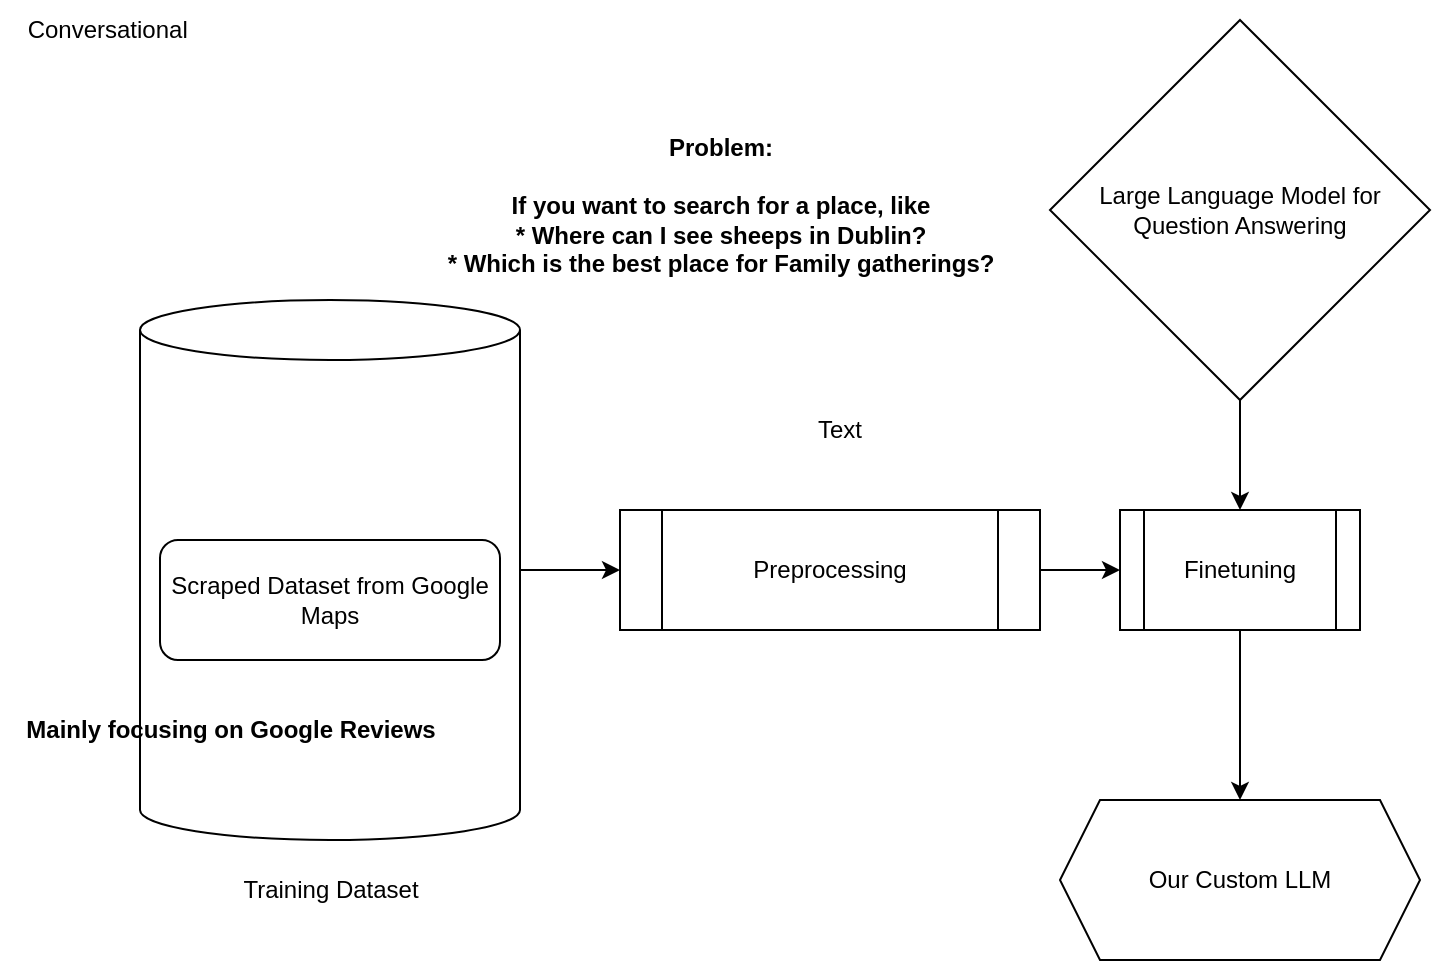 <mxfile version="24.6.4" type="github">
  <diagram name="Page-1" id="iKAXJZAf1PLXWyzWDuRM">
    <mxGraphModel dx="1050" dy="557" grid="1" gridSize="10" guides="1" tooltips="1" connect="1" arrows="1" fold="1" page="1" pageScale="1" pageWidth="850" pageHeight="1100" math="0" shadow="0">
      <root>
        <mxCell id="0" />
        <mxCell id="1" parent="0" />
        <mxCell id="0VwKaWO4Tse9whwEBI7w-8" value="" style="edgeStyle=orthogonalEdgeStyle;rounded=0;orthogonalLoop=1;jettySize=auto;html=1;" parent="1" source="0VwKaWO4Tse9whwEBI7w-4" target="0VwKaWO4Tse9whwEBI7w-6" edge="1">
          <mxGeometry relative="1" as="geometry" />
        </mxCell>
        <mxCell id="0VwKaWO4Tse9whwEBI7w-4" value="" style="shape=cylinder3;whiteSpace=wrap;html=1;boundedLbl=1;backgroundOutline=1;size=15;" parent="1" vertex="1">
          <mxGeometry x="120" y="190" width="190" height="270" as="geometry" />
        </mxCell>
        <mxCell id="0VwKaWO4Tse9whwEBI7w-3" value="Scraped Dataset from Google Maps" style="rounded=1;whiteSpace=wrap;html=1;" parent="1" vertex="1">
          <mxGeometry x="130" y="310" width="170" height="60" as="geometry" />
        </mxCell>
        <mxCell id="0VwKaWO4Tse9whwEBI7w-5" value="Training Dataset" style="text;html=1;align=center;verticalAlign=middle;resizable=0;points=[];autosize=1;strokeColor=none;fillColor=none;" parent="1" vertex="1">
          <mxGeometry x="160" y="470" width="110" height="30" as="geometry" />
        </mxCell>
        <mxCell id="0VwKaWO4Tse9whwEBI7w-15" value="" style="edgeStyle=orthogonalEdgeStyle;rounded=0;orthogonalLoop=1;jettySize=auto;html=1;" parent="1" source="0VwKaWO4Tse9whwEBI7w-6" target="0VwKaWO4Tse9whwEBI7w-13" edge="1">
          <mxGeometry relative="1" as="geometry" />
        </mxCell>
        <mxCell id="0VwKaWO4Tse9whwEBI7w-6" value="Preprocessing" style="shape=process;whiteSpace=wrap;html=1;backgroundOutline=1;" parent="1" vertex="1">
          <mxGeometry x="360" y="295" width="210" height="60" as="geometry" />
        </mxCell>
        <mxCell id="0VwKaWO4Tse9whwEBI7w-11" style="edgeStyle=orthogonalEdgeStyle;rounded=0;orthogonalLoop=1;jettySize=auto;html=1;" parent="1" source="0VwKaWO4Tse9whwEBI7w-13" target="0VwKaWO4Tse9whwEBI7w-10" edge="1">
          <mxGeometry relative="1" as="geometry" />
        </mxCell>
        <mxCell id="0VwKaWO4Tse9whwEBI7w-9" value="Large Language Model for Question Answering" style="rhombus;whiteSpace=wrap;html=1;" parent="1" vertex="1">
          <mxGeometry x="575" y="50" width="190" height="190" as="geometry" />
        </mxCell>
        <mxCell id="0VwKaWO4Tse9whwEBI7w-10" value="Our Custom LLM" style="shape=hexagon;perimeter=hexagonPerimeter2;whiteSpace=wrap;html=1;fixedSize=1;" parent="1" vertex="1">
          <mxGeometry x="580" y="440" width="180" height="80" as="geometry" />
        </mxCell>
        <mxCell id="0VwKaWO4Tse9whwEBI7w-14" value="" style="edgeStyle=orthogonalEdgeStyle;rounded=0;orthogonalLoop=1;jettySize=auto;html=1;" parent="1" source="0VwKaWO4Tse9whwEBI7w-9" target="0VwKaWO4Tse9whwEBI7w-13" edge="1">
          <mxGeometry relative="1" as="geometry">
            <mxPoint x="675" y="240" as="sourcePoint" />
            <mxPoint x="675" y="470" as="targetPoint" />
          </mxGeometry>
        </mxCell>
        <mxCell id="0VwKaWO4Tse9whwEBI7w-13" value="Finetuning" style="shape=process;whiteSpace=wrap;html=1;backgroundOutline=1;" parent="1" vertex="1">
          <mxGeometry x="610" y="295" width="120" height="60" as="geometry" />
        </mxCell>
        <mxCell id="heoW7gLQzThqPjc3xiij-1" value="Text" style="text;html=1;align=center;verticalAlign=middle;whiteSpace=wrap;rounded=0;" vertex="1" parent="1">
          <mxGeometry x="440" y="240" width="60" height="30" as="geometry" />
        </mxCell>
        <mxCell id="heoW7gLQzThqPjc3xiij-2" value="&lt;b&gt;Problem:&lt;/b&gt;&lt;div&gt;&lt;b&gt;&lt;br&gt;&lt;/b&gt;&lt;/div&gt;&lt;div&gt;&lt;b&gt;If you want to search for a place, like&lt;/b&gt;&lt;/div&gt;&lt;div&gt;&lt;b&gt;* Where can I see sheeps in Dublin?&lt;/b&gt;&lt;/div&gt;&lt;div&gt;&lt;b&gt;* Which is the best place for Family gatherings?&lt;/b&gt;&lt;/div&gt;&lt;div&gt;&lt;br&gt;&lt;/div&gt;" style="text;html=1;align=center;verticalAlign=middle;resizable=0;points=[];autosize=1;strokeColor=none;fillColor=none;" vertex="1" parent="1">
          <mxGeometry x="260" y="100" width="300" height="100" as="geometry" />
        </mxCell>
        <mxCell id="heoW7gLQzThqPjc3xiij-3" value="&lt;b&gt;Mainly focusing on Google Reviews&lt;/b&gt;" style="text;html=1;align=center;verticalAlign=middle;resizable=0;points=[];autosize=1;strokeColor=none;fillColor=none;" vertex="1" parent="1">
          <mxGeometry x="50" y="390" width="230" height="30" as="geometry" />
        </mxCell>
        <mxCell id="heoW7gLQzThqPjc3xiij-4" value="Conversational&amp;nbsp;" style="text;html=1;align=center;verticalAlign=middle;resizable=0;points=[];autosize=1;strokeColor=none;fillColor=none;" vertex="1" parent="1">
          <mxGeometry x="50" y="40" width="110" height="30" as="geometry" />
        </mxCell>
      </root>
    </mxGraphModel>
  </diagram>
</mxfile>
